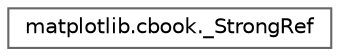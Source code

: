 digraph "Graphical Class Hierarchy"
{
 // LATEX_PDF_SIZE
  bgcolor="transparent";
  edge [fontname=Helvetica,fontsize=10,labelfontname=Helvetica,labelfontsize=10];
  node [fontname=Helvetica,fontsize=10,shape=box,height=0.2,width=0.4];
  rankdir="LR";
  Node0 [id="Node000000",label="matplotlib.cbook._StrongRef",height=0.2,width=0.4,color="grey40", fillcolor="white", style="filled",URL="$df/d6f/classmatplotlib_1_1cbook_1_1__StrongRef.html",tooltip=" "];
}
